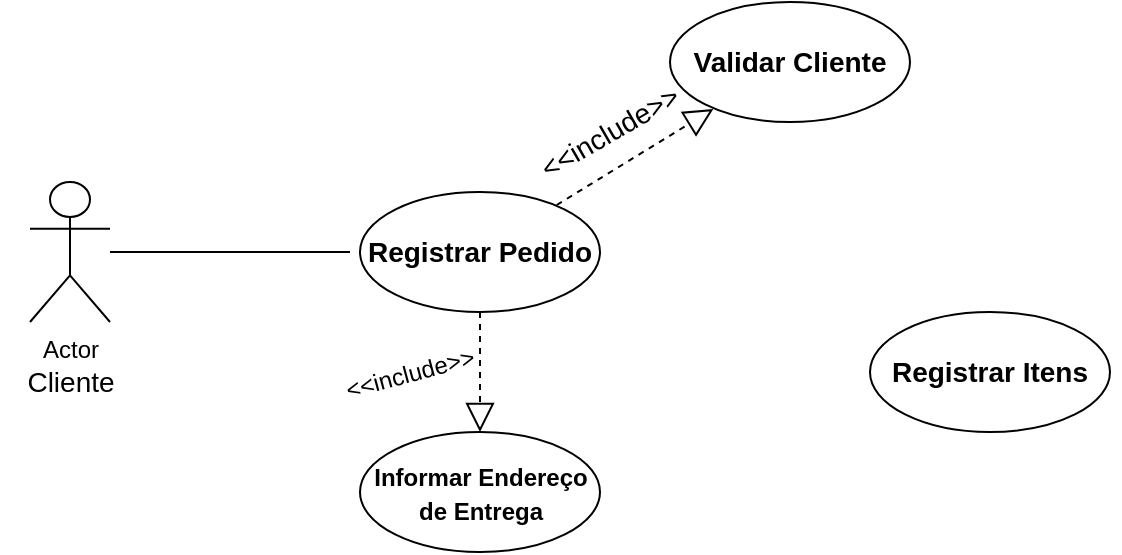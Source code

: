 <mxfile version="20.3.6" type="github">
  <diagram id="ySwgqTaHbjDfsgsV0W49" name="Página-1">
    <mxGraphModel dx="741" dy="438" grid="1" gridSize="10" guides="1" tooltips="1" connect="1" arrows="1" fold="1" page="1" pageScale="1" pageWidth="827" pageHeight="1169" math="0" shadow="0">
      <root>
        <mxCell id="0" />
        <mxCell id="1" parent="0" />
        <mxCell id="0LWsRs8Bbd5ChcIZkb-z-1" value="Actor" style="shape=umlActor;verticalLabelPosition=bottom;verticalAlign=top;html=1;outlineConnect=0;fillColor=default;fontStyle=0" vertex="1" parent="1">
          <mxGeometry x="170" y="190" width="40" height="70" as="geometry" />
        </mxCell>
        <mxCell id="0LWsRs8Bbd5ChcIZkb-z-4" value="" style="ellipse;whiteSpace=wrap;html=1;verticalAlign=top;fontStyle=0;" vertex="1" parent="1">
          <mxGeometry x="335" y="195" width="120" height="60" as="geometry" />
        </mxCell>
        <mxCell id="0LWsRs8Bbd5ChcIZkb-z-6" value="Registrar Pedido" style="text;html=1;strokeColor=none;fillColor=none;align=center;verticalAlign=middle;whiteSpace=wrap;rounded=0;fontStyle=1;fontSize=14;" vertex="1" parent="1">
          <mxGeometry x="330" y="201.5" width="130" height="47" as="geometry" />
        </mxCell>
        <mxCell id="0LWsRs8Bbd5ChcIZkb-z-7" value="" style="endArrow=none;html=1;rounded=0;fontSize=14;" edge="1" parent="1" source="0LWsRs8Bbd5ChcIZkb-z-1" target="0LWsRs8Bbd5ChcIZkb-z-6">
          <mxGeometry width="50" height="50" relative="1" as="geometry">
            <mxPoint x="220" y="280" as="sourcePoint" />
            <mxPoint x="350" y="220" as="targetPoint" />
          </mxGeometry>
        </mxCell>
        <mxCell id="0LWsRs8Bbd5ChcIZkb-z-9" value="" style="ellipse;whiteSpace=wrap;html=1;verticalAlign=top;fontStyle=0;" vertex="1" parent="1">
          <mxGeometry x="490" y="100" width="120" height="60" as="geometry" />
        </mxCell>
        <mxCell id="0LWsRs8Bbd5ChcIZkb-z-10" value="Validar Cliente" style="text;html=1;strokeColor=none;fillColor=none;align=center;verticalAlign=middle;whiteSpace=wrap;rounded=0;fontStyle=1;fontSize=14;" vertex="1" parent="1">
          <mxGeometry x="485" y="106.5" width="130" height="47" as="geometry" />
        </mxCell>
        <mxCell id="0LWsRs8Bbd5ChcIZkb-z-11" value="&amp;lt;&amp;lt;include&amp;gt;&amp;gt;" style="text;html=1;strokeColor=none;fillColor=none;align=center;verticalAlign=middle;whiteSpace=wrap;rounded=0;fontSize=14;rotation=-30;" vertex="1" parent="1">
          <mxGeometry x="430" y="150" width="60" height="30" as="geometry" />
        </mxCell>
        <mxCell id="0LWsRs8Bbd5ChcIZkb-z-12" value="Cliente" style="text;html=1;align=center;verticalAlign=middle;resizable=0;points=[];autosize=1;strokeColor=none;fillColor=none;fontSize=14;" vertex="1" parent="1">
          <mxGeometry x="155" y="275" width="70" height="30" as="geometry" />
        </mxCell>
        <mxCell id="0LWsRs8Bbd5ChcIZkb-z-14" value="" style="endArrow=block;dashed=1;endFill=0;endSize=12;html=1;rounded=0;fontSize=14;" edge="1" parent="1" source="0LWsRs8Bbd5ChcIZkb-z-6" target="0LWsRs8Bbd5ChcIZkb-z-10">
          <mxGeometry width="160" relative="1" as="geometry">
            <mxPoint x="430" y="230" as="sourcePoint" />
            <mxPoint x="520" y="150" as="targetPoint" />
          </mxGeometry>
        </mxCell>
        <mxCell id="0LWsRs8Bbd5ChcIZkb-z-15" value="" style="ellipse;whiteSpace=wrap;html=1;verticalAlign=top;fontStyle=0;" vertex="1" parent="1">
          <mxGeometry x="590" y="255" width="120" height="60" as="geometry" />
        </mxCell>
        <mxCell id="0LWsRs8Bbd5ChcIZkb-z-16" value="Registrar Itens" style="text;html=1;strokeColor=none;fillColor=none;align=center;verticalAlign=middle;whiteSpace=wrap;rounded=0;fontStyle=1;fontSize=14;" vertex="1" parent="1">
          <mxGeometry x="585" y="261.5" width="130" height="47" as="geometry" />
        </mxCell>
        <mxCell id="0LWsRs8Bbd5ChcIZkb-z-18" value="" style="ellipse;whiteSpace=wrap;html=1;verticalAlign=top;fontStyle=0;" vertex="1" parent="1">
          <mxGeometry x="335" y="315" width="120" height="60" as="geometry" />
        </mxCell>
        <mxCell id="0LWsRs8Bbd5ChcIZkb-z-17" value="&lt;font style=&quot;font-size: 12px;&quot;&gt;Informar Endereço de Entrega&lt;/font&gt;" style="text;html=1;strokeColor=none;fillColor=none;align=center;verticalAlign=middle;whiteSpace=wrap;rounded=0;fontStyle=1;fontSize=14;" vertex="1" parent="1">
          <mxGeometry x="337.5" y="321.5" width="115" height="47" as="geometry" />
        </mxCell>
        <mxCell id="0LWsRs8Bbd5ChcIZkb-z-19" value="" style="endArrow=block;dashed=1;endFill=0;endSize=12;html=1;rounded=0;fontSize=14;exitX=0.5;exitY=1;exitDx=0;exitDy=0;entryX=0.5;entryY=0;entryDx=0;entryDy=0;" edge="1" parent="1" source="0LWsRs8Bbd5ChcIZkb-z-4" target="0LWsRs8Bbd5ChcIZkb-z-18">
          <mxGeometry width="160" relative="1" as="geometry">
            <mxPoint x="390.002" y="296.5" as="sourcePoint" />
            <mxPoint x="468.318" y="248.5" as="targetPoint" />
          </mxGeometry>
        </mxCell>
        <mxCell id="0LWsRs8Bbd5ChcIZkb-z-20" value="&lt;font style=&quot;font-size: 12px;&quot;&gt;&amp;lt;&amp;lt;include&amp;gt;&amp;gt;&lt;/font&gt;" style="text;html=1;strokeColor=none;fillColor=none;align=center;verticalAlign=middle;whiteSpace=wrap;rounded=0;fontSize=14;rotation=-15;" vertex="1" parent="1">
          <mxGeometry x="330" y="271.5" width="60" height="27" as="geometry" />
        </mxCell>
      </root>
    </mxGraphModel>
  </diagram>
</mxfile>
